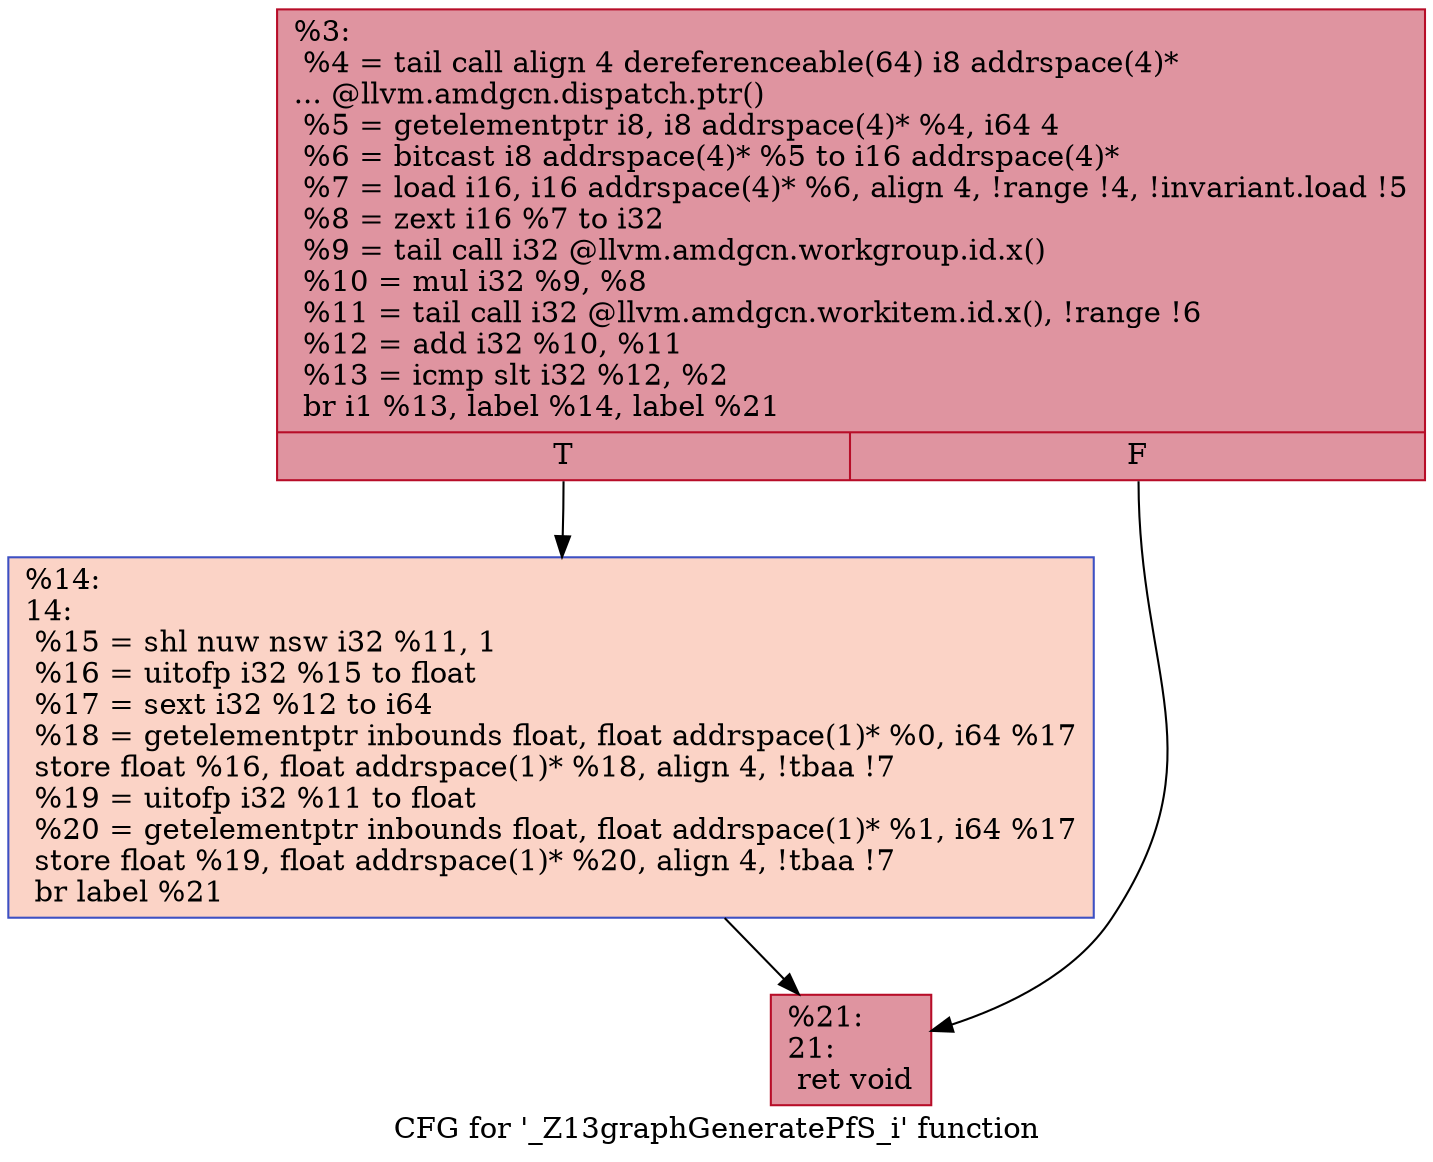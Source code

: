 digraph "CFG for '_Z13graphGeneratePfS_i' function" {
	label="CFG for '_Z13graphGeneratePfS_i' function";

	Node0x53a4030 [shape=record,color="#b70d28ff", style=filled, fillcolor="#b70d2870",label="{%3:\l  %4 = tail call align 4 dereferenceable(64) i8 addrspace(4)*\l... @llvm.amdgcn.dispatch.ptr()\l  %5 = getelementptr i8, i8 addrspace(4)* %4, i64 4\l  %6 = bitcast i8 addrspace(4)* %5 to i16 addrspace(4)*\l  %7 = load i16, i16 addrspace(4)* %6, align 4, !range !4, !invariant.load !5\l  %8 = zext i16 %7 to i32\l  %9 = tail call i32 @llvm.amdgcn.workgroup.id.x()\l  %10 = mul i32 %9, %8\l  %11 = tail call i32 @llvm.amdgcn.workitem.id.x(), !range !6\l  %12 = add i32 %10, %11\l  %13 = icmp slt i32 %12, %2\l  br i1 %13, label %14, label %21\l|{<s0>T|<s1>F}}"];
	Node0x53a4030:s0 -> Node0x53a5f00;
	Node0x53a4030:s1 -> Node0x53a5f90;
	Node0x53a5f00 [shape=record,color="#3d50c3ff", style=filled, fillcolor="#f59c7d70",label="{%14:\l14:                                               \l  %15 = shl nuw nsw i32 %11, 1\l  %16 = uitofp i32 %15 to float\l  %17 = sext i32 %12 to i64\l  %18 = getelementptr inbounds float, float addrspace(1)* %0, i64 %17\l  store float %16, float addrspace(1)* %18, align 4, !tbaa !7\l  %19 = uitofp i32 %11 to float\l  %20 = getelementptr inbounds float, float addrspace(1)* %1, i64 %17\l  store float %19, float addrspace(1)* %20, align 4, !tbaa !7\l  br label %21\l}"];
	Node0x53a5f00 -> Node0x53a5f90;
	Node0x53a5f90 [shape=record,color="#b70d28ff", style=filled, fillcolor="#b70d2870",label="{%21:\l21:                                               \l  ret void\l}"];
}
